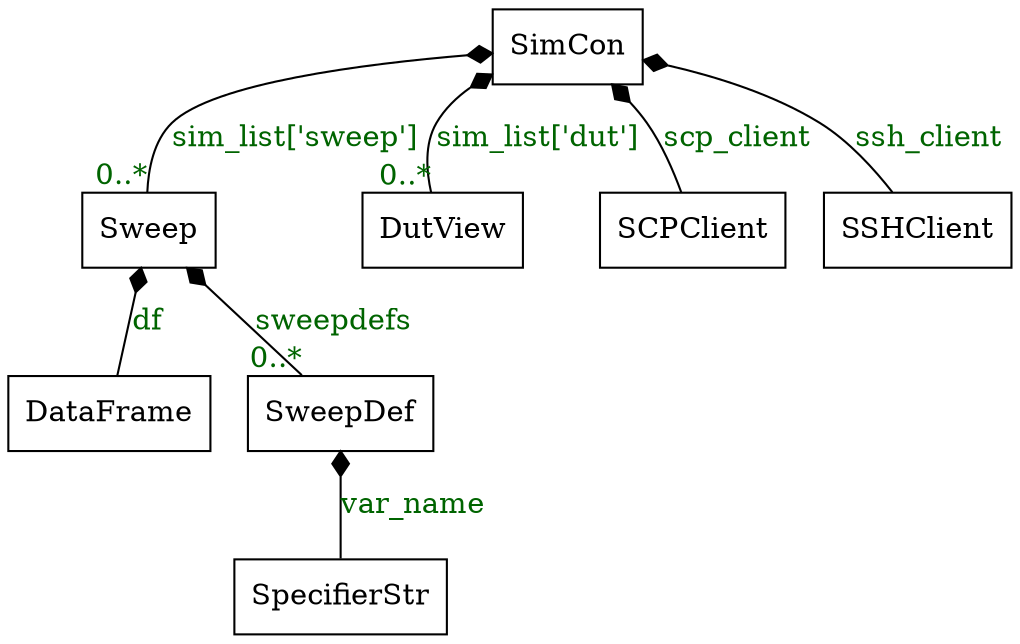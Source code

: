 digraph "classes_sim_con" {
rankdir=BT
charset="utf-8"
"DMT.core.data_frame.DataFrame" [color="black", fontcolor="black", label="DataFrame", shape="record", style="solid"];
"DMT.core.DutView" [color="black", fontcolor="black", label="DutView", shape="record", style="solid"];
"scp.SCPClient" [color="black", fontcolor="black", label="SCPClient", shape="record", style="solid"];
"paramiko.client.SSHClient" [color="black", fontcolor="black", label="SSHClient", shape="record", style="solid"];
"DMT.core.SimCon" [color="black", fontcolor="black", label="SimCon", shape="record", style="solid"];
"DMT.core.naming.SpecifierStr" [color="black", fontcolor="black", label="SpecifierStr", shape="record", style="solid"];
"DMT.core.Sweep" [color="black", fontcolor="black", label="Sweep", shape="record", style="solid"];
"DMT.core.sweep.SweepDef" [color="black", fontcolor="black", label="SweepDef", shape="record", style="solid"];
"DMT.core.data_frame.DataFrame" -> "DMT.core.Sweep" [arrowhead="diamond", arrowtail="none", fontcolor="darkgreen", label="df", style="solid"];
"DMT.core.naming.SpecifierStr" -> "DMT.core.sweep.SweepDef" [arrowhead="diamond", arrowtail="none", fontcolor="darkgreen", label="var_name", style="solid"];
"paramiko.client.SSHClient" -> "DMT.core.SimCon" [arrowhead="diamond", arrowtail="none", fontcolor="darkgreen", label="ssh_client", style="solid"];
"scp.SCPClient" -> "DMT.core.SimCon" [arrowhead="diamond", arrowtail="none", fontcolor="darkgreen", label="scp_client", style="solid"];
"DMT.core.sweep.SweepDef"  -> "DMT.core.Sweep" [arrowhead="diamond", arrowtail="none", fontcolor="darkgreen", label="sweepdefs", style="solid", taillabel="0..*"];
"DMT.core.Sweep"  -> "DMT.core.SimCon" [arrowhead="diamond", arrowtail="none", fontcolor="darkgreen", label="sim_list['sweep']", style="solid", taillabel="0..*"];
"DMT.core.DutView"  -> "DMT.core.SimCon" [arrowhead="diamond", arrowtail="none", fontcolor="darkgreen", label="sim_list['dut']", style="solid", taillabel="0..*"];
}
